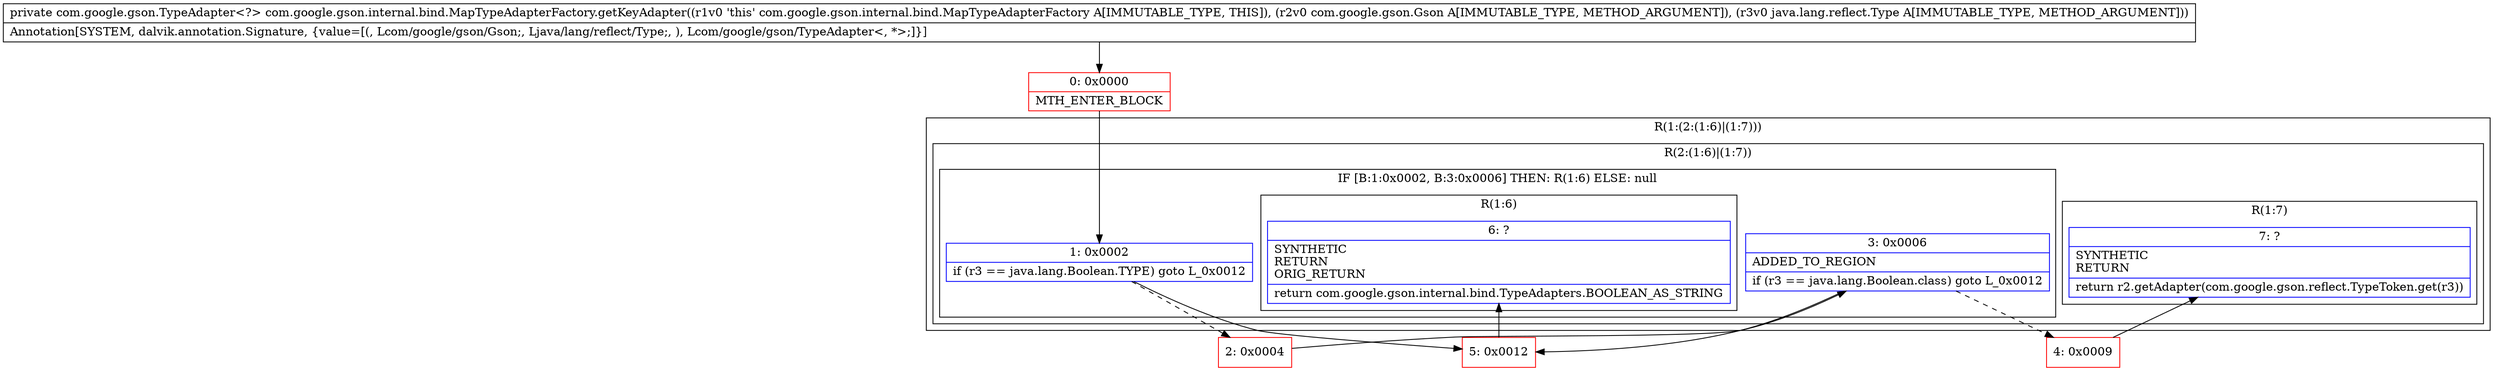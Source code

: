digraph "CFG forcom.google.gson.internal.bind.MapTypeAdapterFactory.getKeyAdapter(Lcom\/google\/gson\/Gson;Ljava\/lang\/reflect\/Type;)Lcom\/google\/gson\/TypeAdapter;" {
subgraph cluster_Region_355372226 {
label = "R(1:(2:(1:6)|(1:7)))";
node [shape=record,color=blue];
subgraph cluster_Region_796289736 {
label = "R(2:(1:6)|(1:7))";
node [shape=record,color=blue];
subgraph cluster_IfRegion_1962942604 {
label = "IF [B:1:0x0002, B:3:0x0006] THEN: R(1:6) ELSE: null";
node [shape=record,color=blue];
Node_1 [shape=record,label="{1\:\ 0x0002|if (r3 == java.lang.Boolean.TYPE) goto L_0x0012\l}"];
Node_3 [shape=record,label="{3\:\ 0x0006|ADDED_TO_REGION\l|if (r3 == java.lang.Boolean.class) goto L_0x0012\l}"];
subgraph cluster_Region_640642130 {
label = "R(1:6)";
node [shape=record,color=blue];
Node_6 [shape=record,label="{6\:\ ?|SYNTHETIC\lRETURN\lORIG_RETURN\l|return com.google.gson.internal.bind.TypeAdapters.BOOLEAN_AS_STRING\l}"];
}
}
subgraph cluster_Region_1200012489 {
label = "R(1:7)";
node [shape=record,color=blue];
Node_7 [shape=record,label="{7\:\ ?|SYNTHETIC\lRETURN\l|return r2.getAdapter(com.google.gson.reflect.TypeToken.get(r3))\l}"];
}
}
}
Node_0 [shape=record,color=red,label="{0\:\ 0x0000|MTH_ENTER_BLOCK\l}"];
Node_2 [shape=record,color=red,label="{2\:\ 0x0004}"];
Node_4 [shape=record,color=red,label="{4\:\ 0x0009}"];
Node_5 [shape=record,color=red,label="{5\:\ 0x0012}"];
MethodNode[shape=record,label="{private com.google.gson.TypeAdapter\<?\> com.google.gson.internal.bind.MapTypeAdapterFactory.getKeyAdapter((r1v0 'this' com.google.gson.internal.bind.MapTypeAdapterFactory A[IMMUTABLE_TYPE, THIS]), (r2v0 com.google.gson.Gson A[IMMUTABLE_TYPE, METHOD_ARGUMENT]), (r3v0 java.lang.reflect.Type A[IMMUTABLE_TYPE, METHOD_ARGUMENT]))  | Annotation[SYSTEM, dalvik.annotation.Signature, \{value=[(, Lcom\/google\/gson\/Gson;, Ljava\/lang\/reflect\/Type;, ), Lcom\/google\/gson\/TypeAdapter\<, *\>;]\}]\l}"];
MethodNode -> Node_0;
Node_1 -> Node_2[style=dashed];
Node_1 -> Node_5;
Node_3 -> Node_4[style=dashed];
Node_3 -> Node_5;
Node_0 -> Node_1;
Node_2 -> Node_3;
Node_4 -> Node_7;
Node_5 -> Node_6;
}

